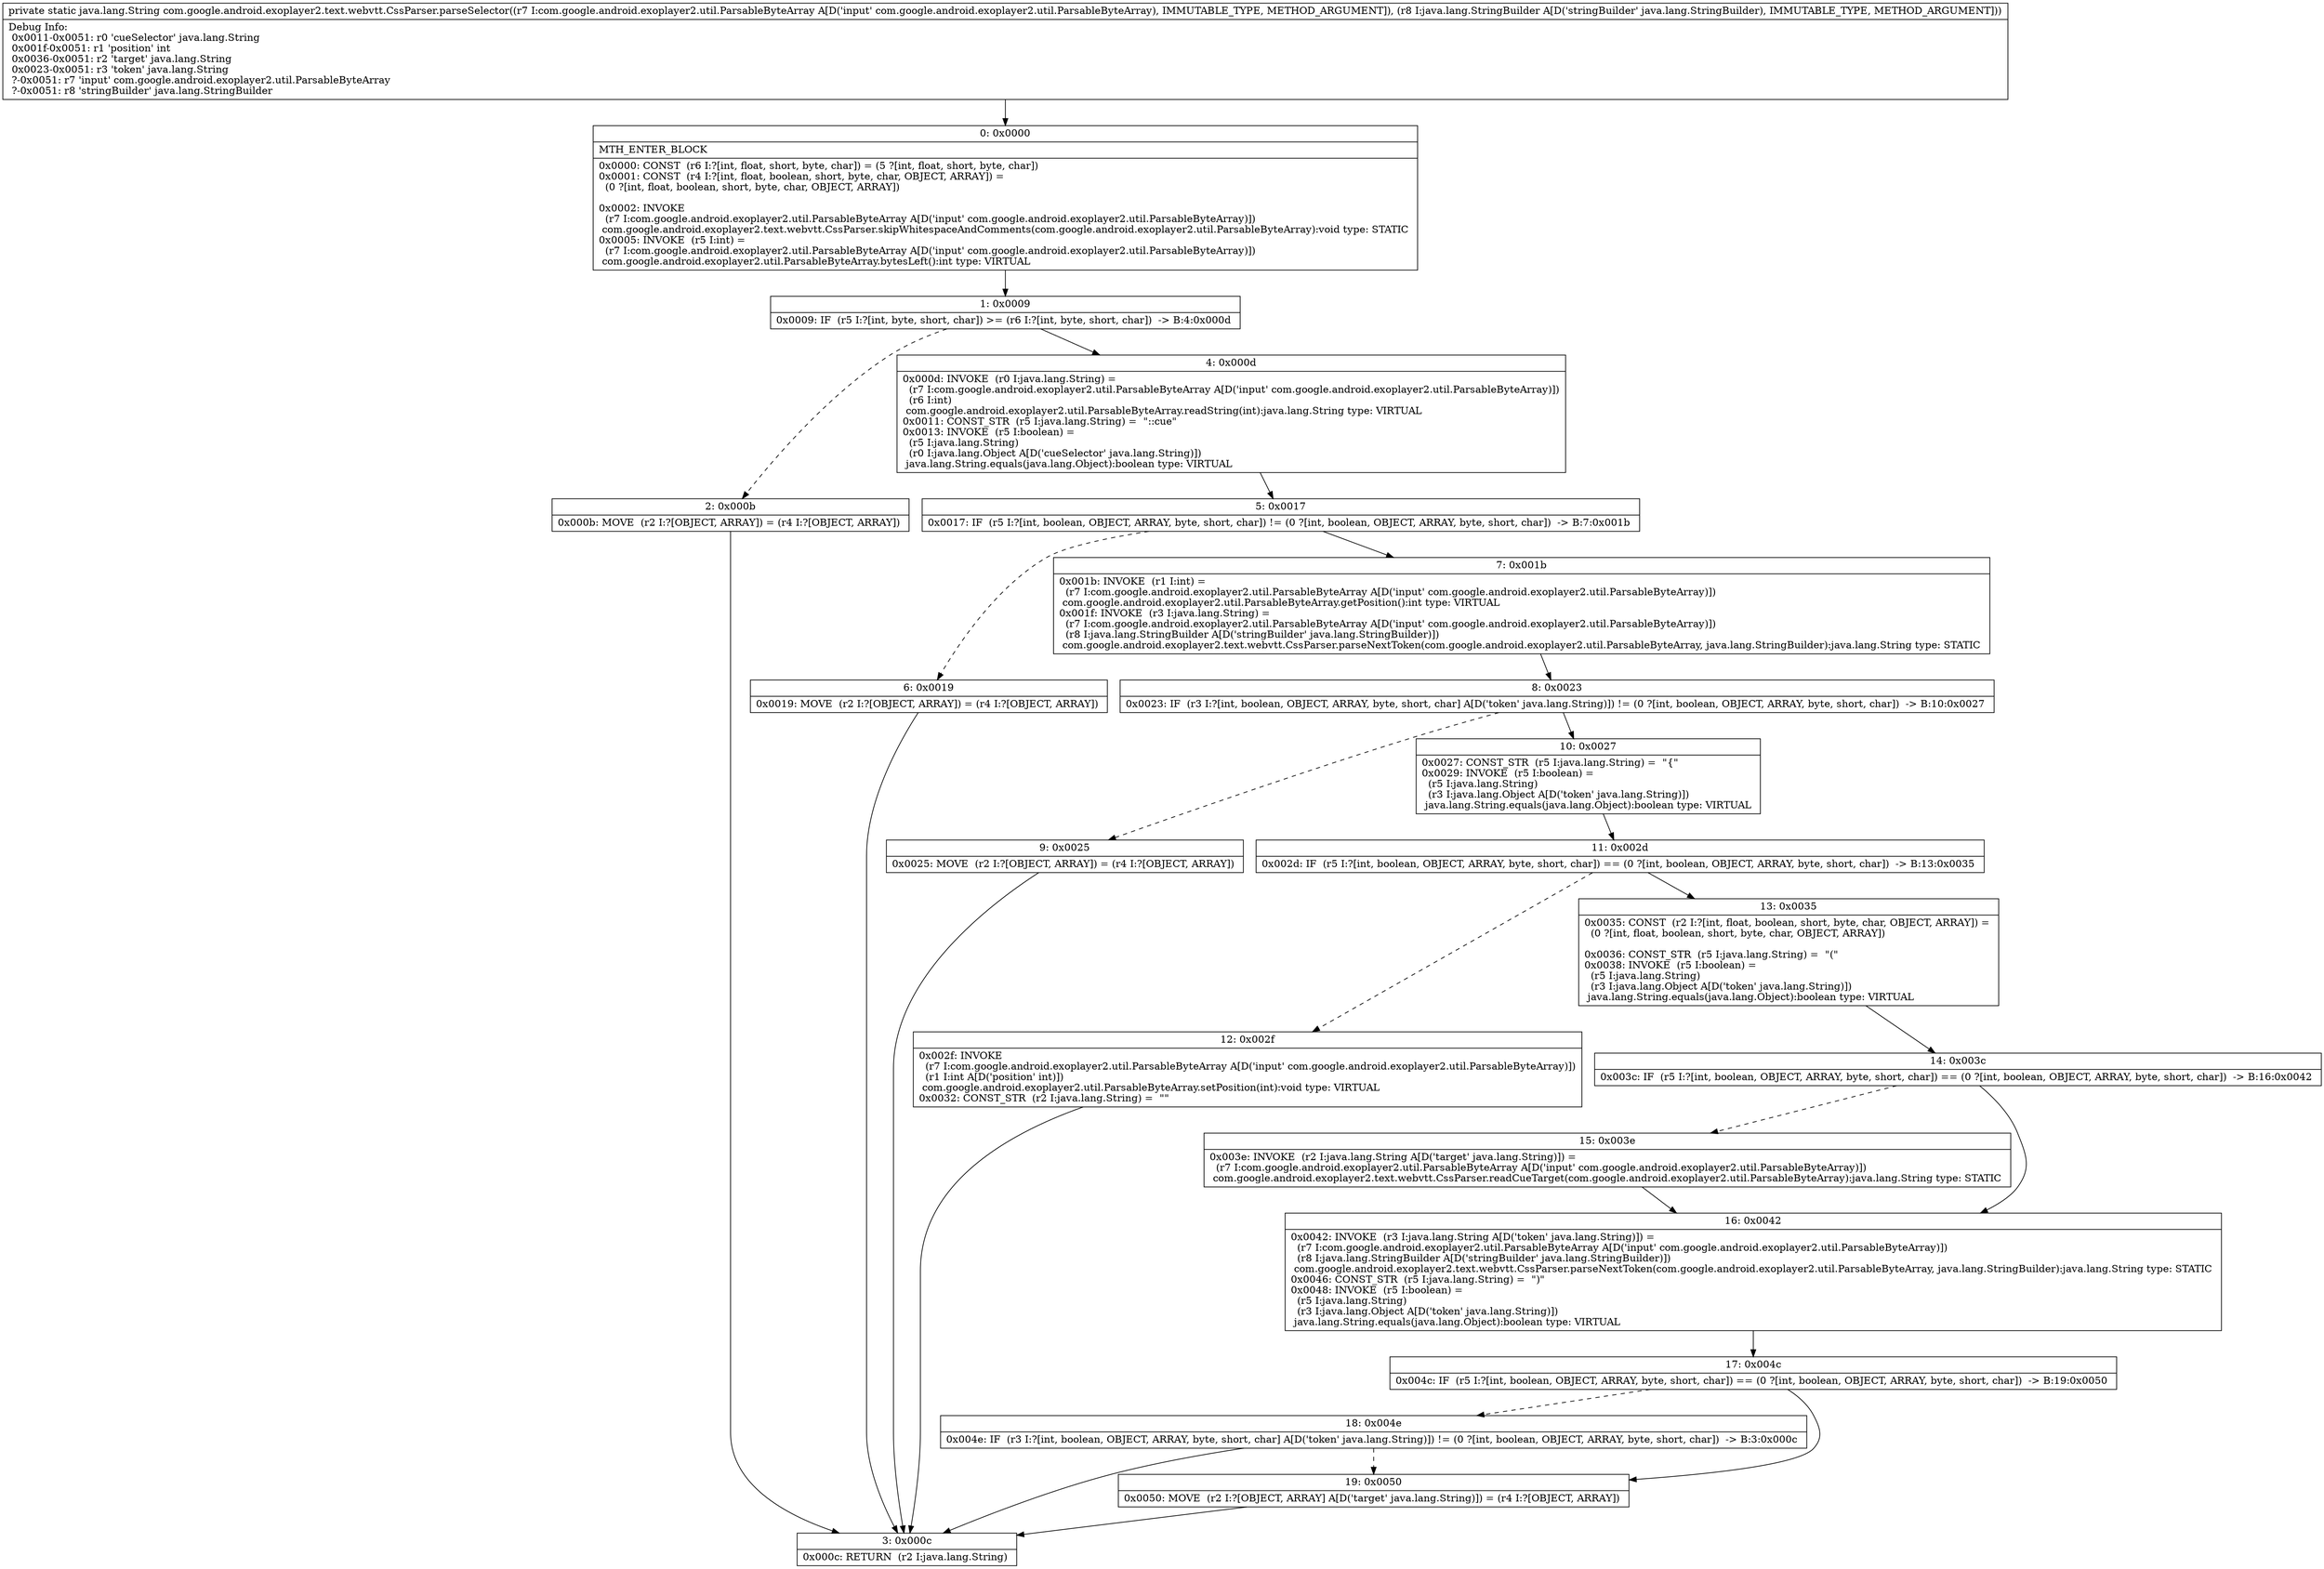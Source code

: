 digraph "CFG forcom.google.android.exoplayer2.text.webvtt.CssParser.parseSelector(Lcom\/google\/android\/exoplayer2\/util\/ParsableByteArray;Ljava\/lang\/StringBuilder;)Ljava\/lang\/String;" {
Node_0 [shape=record,label="{0\:\ 0x0000|MTH_ENTER_BLOCK\l|0x0000: CONST  (r6 I:?[int, float, short, byte, char]) = (5 ?[int, float, short, byte, char]) \l0x0001: CONST  (r4 I:?[int, float, boolean, short, byte, char, OBJECT, ARRAY]) = \l  (0 ?[int, float, boolean, short, byte, char, OBJECT, ARRAY])\l \l0x0002: INVOKE  \l  (r7 I:com.google.android.exoplayer2.util.ParsableByteArray A[D('input' com.google.android.exoplayer2.util.ParsableByteArray)])\l com.google.android.exoplayer2.text.webvtt.CssParser.skipWhitespaceAndComments(com.google.android.exoplayer2.util.ParsableByteArray):void type: STATIC \l0x0005: INVOKE  (r5 I:int) = \l  (r7 I:com.google.android.exoplayer2.util.ParsableByteArray A[D('input' com.google.android.exoplayer2.util.ParsableByteArray)])\l com.google.android.exoplayer2.util.ParsableByteArray.bytesLeft():int type: VIRTUAL \l}"];
Node_1 [shape=record,label="{1\:\ 0x0009|0x0009: IF  (r5 I:?[int, byte, short, char]) \>= (r6 I:?[int, byte, short, char])  \-\> B:4:0x000d \l}"];
Node_2 [shape=record,label="{2\:\ 0x000b|0x000b: MOVE  (r2 I:?[OBJECT, ARRAY]) = (r4 I:?[OBJECT, ARRAY]) \l}"];
Node_3 [shape=record,label="{3\:\ 0x000c|0x000c: RETURN  (r2 I:java.lang.String) \l}"];
Node_4 [shape=record,label="{4\:\ 0x000d|0x000d: INVOKE  (r0 I:java.lang.String) = \l  (r7 I:com.google.android.exoplayer2.util.ParsableByteArray A[D('input' com.google.android.exoplayer2.util.ParsableByteArray)])\l  (r6 I:int)\l com.google.android.exoplayer2.util.ParsableByteArray.readString(int):java.lang.String type: VIRTUAL \l0x0011: CONST_STR  (r5 I:java.lang.String) =  \"::cue\" \l0x0013: INVOKE  (r5 I:boolean) = \l  (r5 I:java.lang.String)\l  (r0 I:java.lang.Object A[D('cueSelector' java.lang.String)])\l java.lang.String.equals(java.lang.Object):boolean type: VIRTUAL \l}"];
Node_5 [shape=record,label="{5\:\ 0x0017|0x0017: IF  (r5 I:?[int, boolean, OBJECT, ARRAY, byte, short, char]) != (0 ?[int, boolean, OBJECT, ARRAY, byte, short, char])  \-\> B:7:0x001b \l}"];
Node_6 [shape=record,label="{6\:\ 0x0019|0x0019: MOVE  (r2 I:?[OBJECT, ARRAY]) = (r4 I:?[OBJECT, ARRAY]) \l}"];
Node_7 [shape=record,label="{7\:\ 0x001b|0x001b: INVOKE  (r1 I:int) = \l  (r7 I:com.google.android.exoplayer2.util.ParsableByteArray A[D('input' com.google.android.exoplayer2.util.ParsableByteArray)])\l com.google.android.exoplayer2.util.ParsableByteArray.getPosition():int type: VIRTUAL \l0x001f: INVOKE  (r3 I:java.lang.String) = \l  (r7 I:com.google.android.exoplayer2.util.ParsableByteArray A[D('input' com.google.android.exoplayer2.util.ParsableByteArray)])\l  (r8 I:java.lang.StringBuilder A[D('stringBuilder' java.lang.StringBuilder)])\l com.google.android.exoplayer2.text.webvtt.CssParser.parseNextToken(com.google.android.exoplayer2.util.ParsableByteArray, java.lang.StringBuilder):java.lang.String type: STATIC \l}"];
Node_8 [shape=record,label="{8\:\ 0x0023|0x0023: IF  (r3 I:?[int, boolean, OBJECT, ARRAY, byte, short, char] A[D('token' java.lang.String)]) != (0 ?[int, boolean, OBJECT, ARRAY, byte, short, char])  \-\> B:10:0x0027 \l}"];
Node_9 [shape=record,label="{9\:\ 0x0025|0x0025: MOVE  (r2 I:?[OBJECT, ARRAY]) = (r4 I:?[OBJECT, ARRAY]) \l}"];
Node_10 [shape=record,label="{10\:\ 0x0027|0x0027: CONST_STR  (r5 I:java.lang.String) =  \"\{\" \l0x0029: INVOKE  (r5 I:boolean) = \l  (r5 I:java.lang.String)\l  (r3 I:java.lang.Object A[D('token' java.lang.String)])\l java.lang.String.equals(java.lang.Object):boolean type: VIRTUAL \l}"];
Node_11 [shape=record,label="{11\:\ 0x002d|0x002d: IF  (r5 I:?[int, boolean, OBJECT, ARRAY, byte, short, char]) == (0 ?[int, boolean, OBJECT, ARRAY, byte, short, char])  \-\> B:13:0x0035 \l}"];
Node_12 [shape=record,label="{12\:\ 0x002f|0x002f: INVOKE  \l  (r7 I:com.google.android.exoplayer2.util.ParsableByteArray A[D('input' com.google.android.exoplayer2.util.ParsableByteArray)])\l  (r1 I:int A[D('position' int)])\l com.google.android.exoplayer2.util.ParsableByteArray.setPosition(int):void type: VIRTUAL \l0x0032: CONST_STR  (r2 I:java.lang.String) =  \"\" \l}"];
Node_13 [shape=record,label="{13\:\ 0x0035|0x0035: CONST  (r2 I:?[int, float, boolean, short, byte, char, OBJECT, ARRAY]) = \l  (0 ?[int, float, boolean, short, byte, char, OBJECT, ARRAY])\l \l0x0036: CONST_STR  (r5 I:java.lang.String) =  \"(\" \l0x0038: INVOKE  (r5 I:boolean) = \l  (r5 I:java.lang.String)\l  (r3 I:java.lang.Object A[D('token' java.lang.String)])\l java.lang.String.equals(java.lang.Object):boolean type: VIRTUAL \l}"];
Node_14 [shape=record,label="{14\:\ 0x003c|0x003c: IF  (r5 I:?[int, boolean, OBJECT, ARRAY, byte, short, char]) == (0 ?[int, boolean, OBJECT, ARRAY, byte, short, char])  \-\> B:16:0x0042 \l}"];
Node_15 [shape=record,label="{15\:\ 0x003e|0x003e: INVOKE  (r2 I:java.lang.String A[D('target' java.lang.String)]) = \l  (r7 I:com.google.android.exoplayer2.util.ParsableByteArray A[D('input' com.google.android.exoplayer2.util.ParsableByteArray)])\l com.google.android.exoplayer2.text.webvtt.CssParser.readCueTarget(com.google.android.exoplayer2.util.ParsableByteArray):java.lang.String type: STATIC \l}"];
Node_16 [shape=record,label="{16\:\ 0x0042|0x0042: INVOKE  (r3 I:java.lang.String A[D('token' java.lang.String)]) = \l  (r7 I:com.google.android.exoplayer2.util.ParsableByteArray A[D('input' com.google.android.exoplayer2.util.ParsableByteArray)])\l  (r8 I:java.lang.StringBuilder A[D('stringBuilder' java.lang.StringBuilder)])\l com.google.android.exoplayer2.text.webvtt.CssParser.parseNextToken(com.google.android.exoplayer2.util.ParsableByteArray, java.lang.StringBuilder):java.lang.String type: STATIC \l0x0046: CONST_STR  (r5 I:java.lang.String) =  \")\" \l0x0048: INVOKE  (r5 I:boolean) = \l  (r5 I:java.lang.String)\l  (r3 I:java.lang.Object A[D('token' java.lang.String)])\l java.lang.String.equals(java.lang.Object):boolean type: VIRTUAL \l}"];
Node_17 [shape=record,label="{17\:\ 0x004c|0x004c: IF  (r5 I:?[int, boolean, OBJECT, ARRAY, byte, short, char]) == (0 ?[int, boolean, OBJECT, ARRAY, byte, short, char])  \-\> B:19:0x0050 \l}"];
Node_18 [shape=record,label="{18\:\ 0x004e|0x004e: IF  (r3 I:?[int, boolean, OBJECT, ARRAY, byte, short, char] A[D('token' java.lang.String)]) != (0 ?[int, boolean, OBJECT, ARRAY, byte, short, char])  \-\> B:3:0x000c \l}"];
Node_19 [shape=record,label="{19\:\ 0x0050|0x0050: MOVE  (r2 I:?[OBJECT, ARRAY] A[D('target' java.lang.String)]) = (r4 I:?[OBJECT, ARRAY]) \l}"];
MethodNode[shape=record,label="{private static java.lang.String com.google.android.exoplayer2.text.webvtt.CssParser.parseSelector((r7 I:com.google.android.exoplayer2.util.ParsableByteArray A[D('input' com.google.android.exoplayer2.util.ParsableByteArray), IMMUTABLE_TYPE, METHOD_ARGUMENT]), (r8 I:java.lang.StringBuilder A[D('stringBuilder' java.lang.StringBuilder), IMMUTABLE_TYPE, METHOD_ARGUMENT]))  | Debug Info:\l  0x0011\-0x0051: r0 'cueSelector' java.lang.String\l  0x001f\-0x0051: r1 'position' int\l  0x0036\-0x0051: r2 'target' java.lang.String\l  0x0023\-0x0051: r3 'token' java.lang.String\l  ?\-0x0051: r7 'input' com.google.android.exoplayer2.util.ParsableByteArray\l  ?\-0x0051: r8 'stringBuilder' java.lang.StringBuilder\l}"];
MethodNode -> Node_0;
Node_0 -> Node_1;
Node_1 -> Node_2[style=dashed];
Node_1 -> Node_4;
Node_2 -> Node_3;
Node_4 -> Node_5;
Node_5 -> Node_6[style=dashed];
Node_5 -> Node_7;
Node_6 -> Node_3;
Node_7 -> Node_8;
Node_8 -> Node_9[style=dashed];
Node_8 -> Node_10;
Node_9 -> Node_3;
Node_10 -> Node_11;
Node_11 -> Node_12[style=dashed];
Node_11 -> Node_13;
Node_12 -> Node_3;
Node_13 -> Node_14;
Node_14 -> Node_15[style=dashed];
Node_14 -> Node_16;
Node_15 -> Node_16;
Node_16 -> Node_17;
Node_17 -> Node_18[style=dashed];
Node_17 -> Node_19;
Node_18 -> Node_3;
Node_18 -> Node_19[style=dashed];
Node_19 -> Node_3;
}

